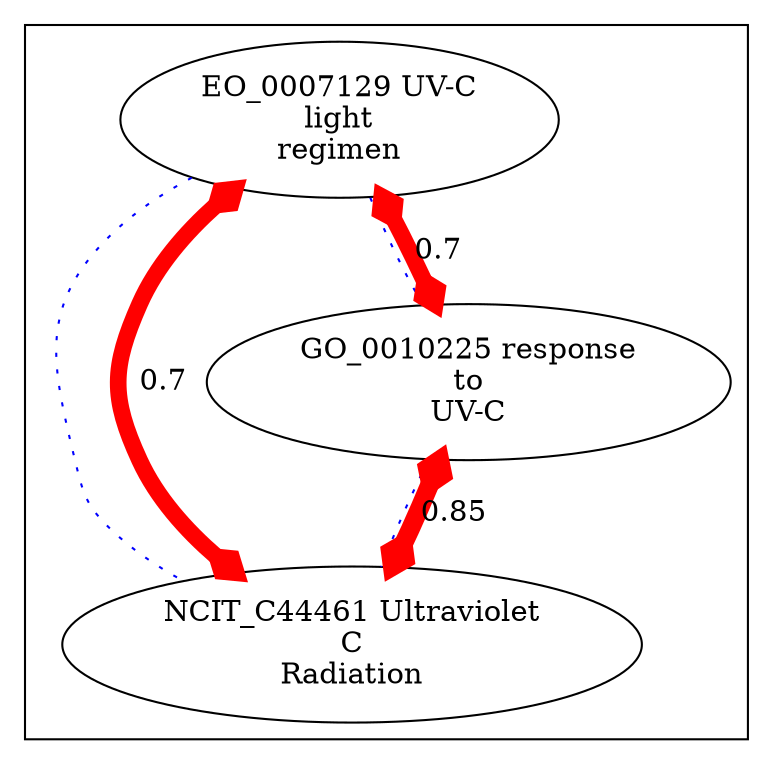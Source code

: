 digraph cliquegraph {
subgraph cluster_EO_0007129 {EO_0007129 [ label="EO_0007129 UV-C
light
regimen" ];
NCIT_C44461 [ label="NCIT_C44461 Ultraviolet
C
Radiation" ];
GO_0010225 [ label="GO_0010225 response
to
UV-C" ];}
EO_0007129 -> NCIT_C44461 [ arrowhead = none, penwidth=1, color=blue, label="", style=dotted]

GO_0010225 -> NCIT_C44461 [ arrowhead = none, penwidth=1, color=blue, label="", style=dotted]

EO_0007129 -> GO_0010225 [ arrowhead = none, penwidth=1, color=blue, label="", style=dotted]
GO_0010225 -> NCIT_C44461 [ arrowhead = ediamond, penwidth=9, color=red, label="0.85", style=solid, arrowtail=ediamond, dir=both]

EO_0007129 -> NCIT_C44461 [ arrowhead = ediamond, penwidth=8, color=red, label="0.7", style=solid, arrowtail=ediamond, dir=both]

EO_0007129 -> GO_0010225 [ arrowhead = ediamond, penwidth=8, color=red, label="0.7", style=solid, arrowtail=ediamond, dir=both]
}